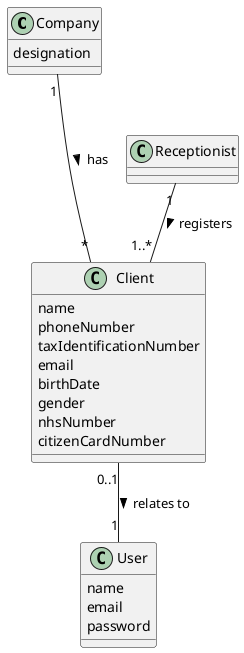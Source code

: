 @startuml

class Company{
  designation
}

class Receptionist


class Client{
  name
  phoneNumber
  taxIdentificationNumber
  email
  birthDate
  gender
  nhsNumber
  citizenCardNumber
  }

 class User{
   name
   email
   password
 }


Company "1" --- "*" Client: has >

Receptionist "1" -- "1..*"Client: registers >

Client  "0..1" -- "1"User: > relates to

@enduml